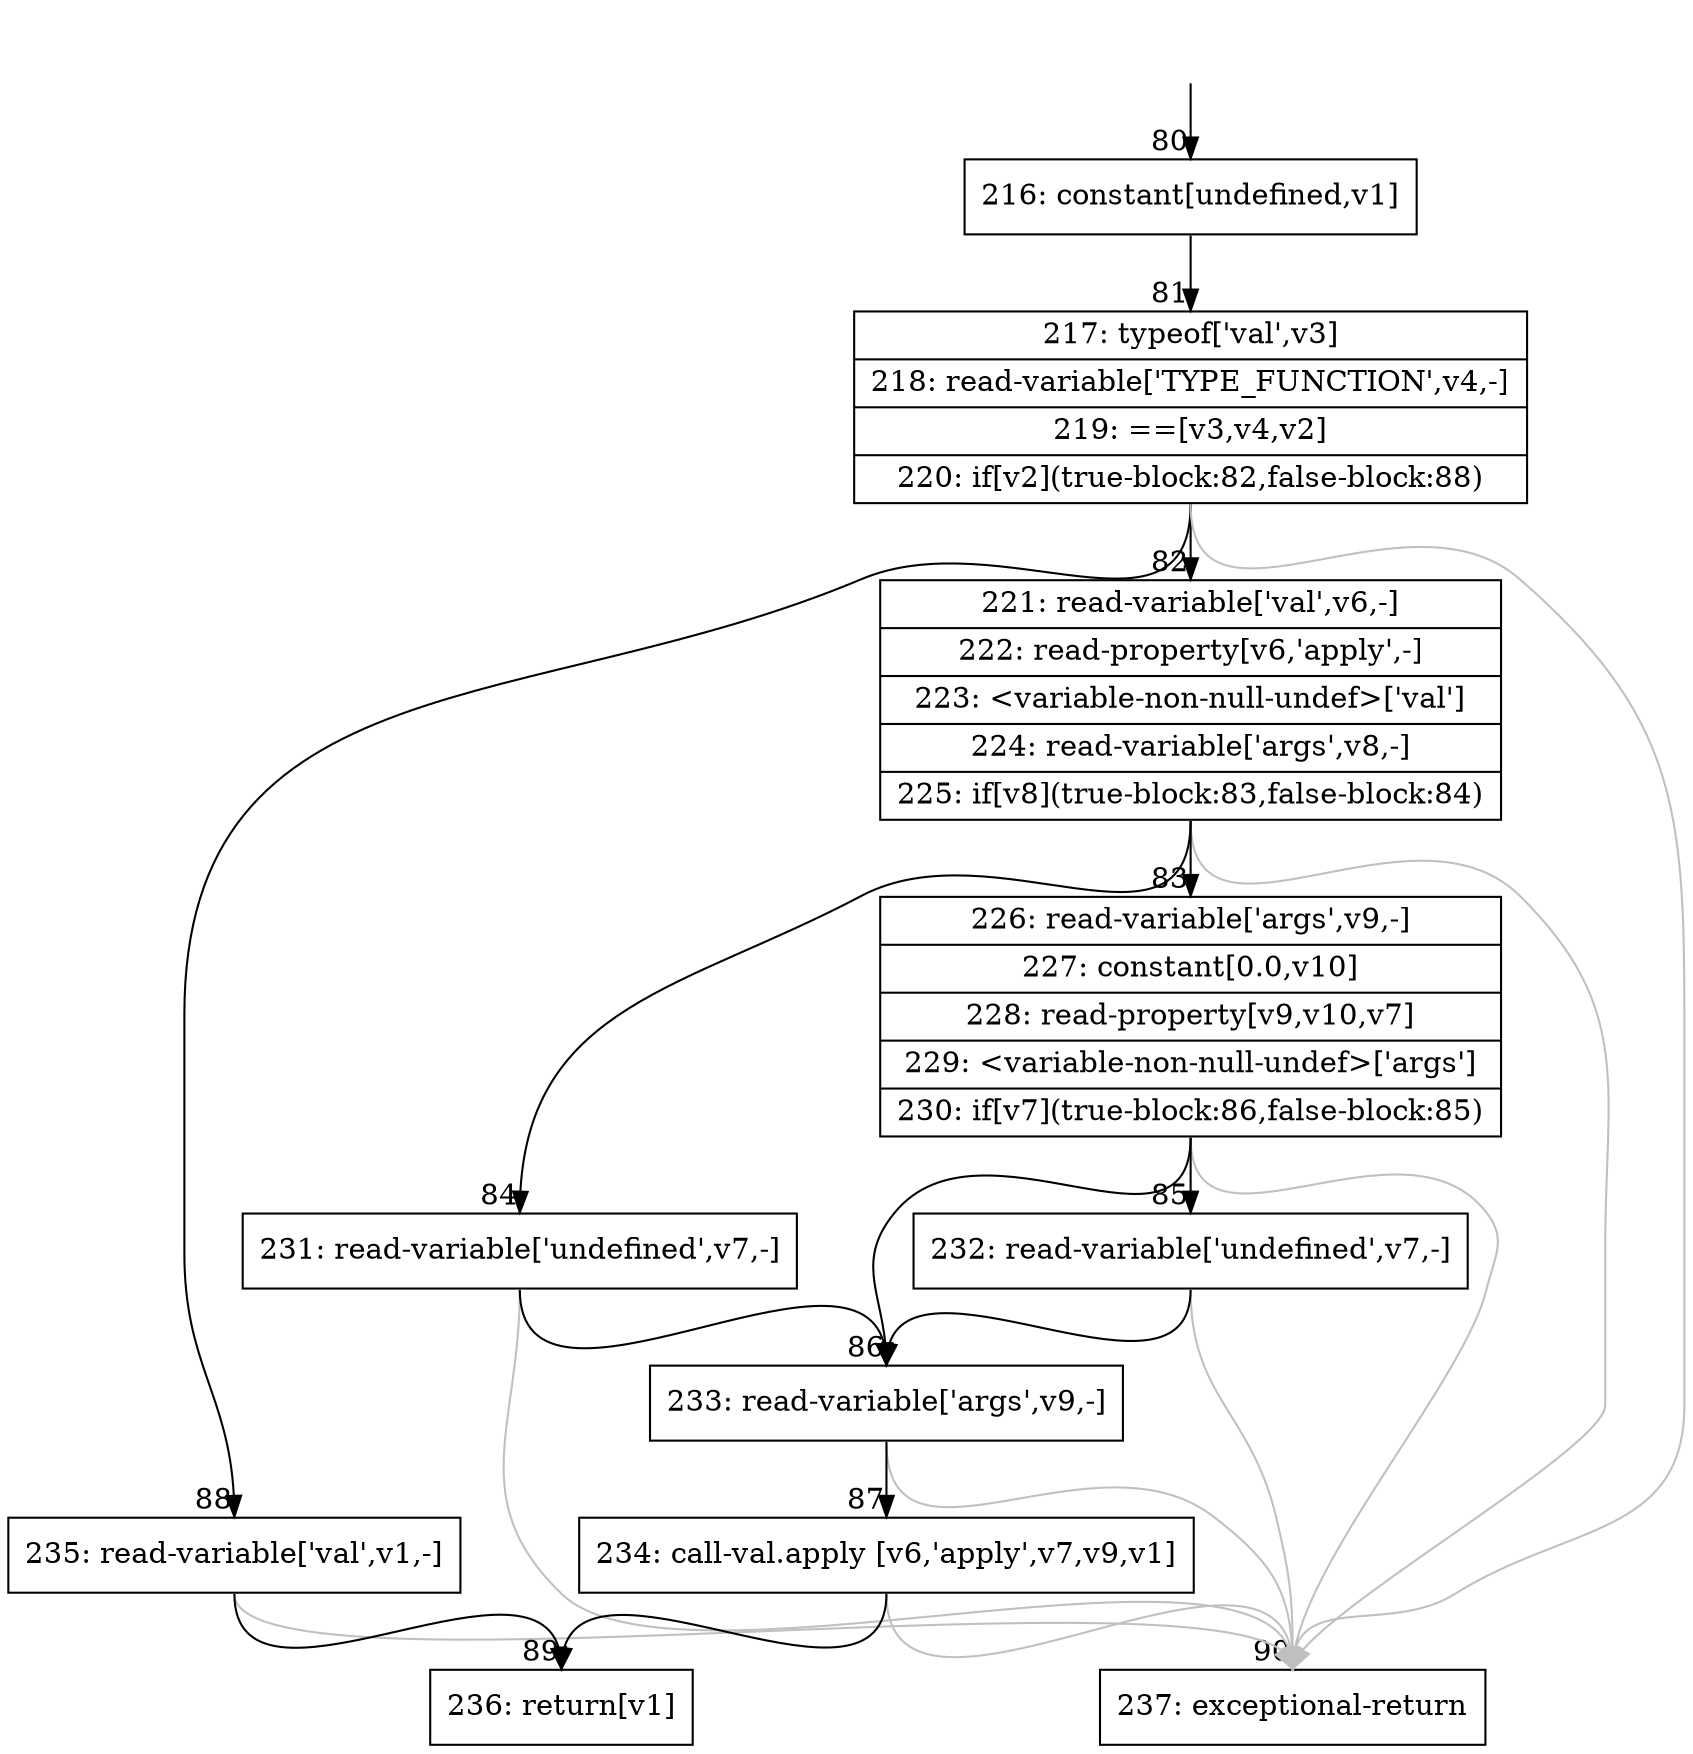 digraph {
rankdir="TD"
BB_entry10[shape=none,label=""];
BB_entry10 -> BB80 [tailport=s, headport=n, headlabel="    80"]
BB80 [shape=record label="{216: constant[undefined,v1]}" ] 
BB80 -> BB81 [tailport=s, headport=n, headlabel="      81"]
BB81 [shape=record label="{217: typeof['val',v3]|218: read-variable['TYPE_FUNCTION',v4,-]|219: ==[v3,v4,v2]|220: if[v2](true-block:82,false-block:88)}" ] 
BB81 -> BB82 [tailport=s, headport=n, headlabel="      82"]
BB81 -> BB88 [tailport=s, headport=n, headlabel="      88"]
BB81 -> BB90 [tailport=s, headport=n, color=gray, headlabel="      90"]
BB82 [shape=record label="{221: read-variable['val',v6,-]|222: read-property[v6,'apply',-]|223: \<variable-non-null-undef\>['val']|224: read-variable['args',v8,-]|225: if[v8](true-block:83,false-block:84)}" ] 
BB82 -> BB83 [tailport=s, headport=n, headlabel="      83"]
BB82 -> BB84 [tailport=s, headport=n, headlabel="      84"]
BB82 -> BB90 [tailport=s, headport=n, color=gray]
BB83 [shape=record label="{226: read-variable['args',v9,-]|227: constant[0.0,v10]|228: read-property[v9,v10,v7]|229: \<variable-non-null-undef\>['args']|230: if[v7](true-block:86,false-block:85)}" ] 
BB83 -> BB86 [tailport=s, headport=n, headlabel="      86"]
BB83 -> BB85 [tailport=s, headport=n, headlabel="      85"]
BB83 -> BB90 [tailport=s, headport=n, color=gray]
BB84 [shape=record label="{231: read-variable['undefined',v7,-]}" ] 
BB84 -> BB86 [tailport=s, headport=n]
BB84 -> BB90 [tailport=s, headport=n, color=gray]
BB85 [shape=record label="{232: read-variable['undefined',v7,-]}" ] 
BB85 -> BB86 [tailport=s, headport=n]
BB85 -> BB90 [tailport=s, headport=n, color=gray]
BB86 [shape=record label="{233: read-variable['args',v9,-]}" ] 
BB86 -> BB87 [tailport=s, headport=n, headlabel="      87"]
BB86 -> BB90 [tailport=s, headport=n, color=gray]
BB87 [shape=record label="{234: call-val.apply [v6,'apply',v7,v9,v1]}" ] 
BB87 -> BB89 [tailport=s, headport=n, headlabel="      89"]
BB87 -> BB90 [tailport=s, headport=n, color=gray]
BB88 [shape=record label="{235: read-variable['val',v1,-]}" ] 
BB88 -> BB89 [tailport=s, headport=n]
BB88 -> BB90 [tailport=s, headport=n, color=gray]
BB89 [shape=record label="{236: return[v1]}" ] 
BB90 [shape=record label="{237: exceptional-return}" ] 
//#$~ 147
}
